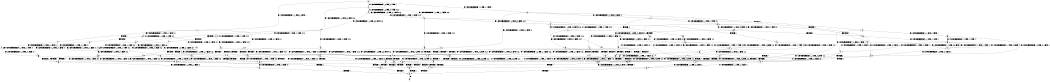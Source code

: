 digraph BCG {
size = "7, 10.5";
center = TRUE;
node [shape = circle];
0 [peripheries = 2];
0 -> 1 [label = "EX !1 !ATOMIC_EXCH_BRANCH (1, +1, TRUE, +0, 3, TRUE) !::"];
0 -> 2 [label = "EX !2 !ATOMIC_EXCH_BRANCH (1, +0, TRUE, +0, 1, TRUE) !::"];
0 -> 3 [label = "EX !0 !ATOMIC_EXCH_BRANCH (1, +1, TRUE, +1, 1, FALSE) !::"];
1 -> 4 [label = "TERMINATE !1"];
1 -> 5 [label = "EX !2 !ATOMIC_EXCH_BRANCH (1, +0, TRUE, +0, 1, FALSE) !:0:1:"];
1 -> 6 [label = "EX !0 !ATOMIC_EXCH_BRANCH (1, +1, TRUE, +1, 1, TRUE) !:0:1:"];
2 -> 7 [label = "EX !1 !ATOMIC_EXCH_BRANCH (1, +1, TRUE, +0, 3, TRUE) !:0:1:2:"];
2 -> 8 [label = "EX !0 !ATOMIC_EXCH_BRANCH (1, +1, TRUE, +1, 1, FALSE) !:0:1:2:"];
2 -> 9 [label = "EX !2 !ATOMIC_EXCH_BRANCH (1, +0, TRUE, +0, 1, TRUE) !:0:1:2:"];
3 -> 10 [label = "TERMINATE !0"];
3 -> 11 [label = "EX !1 !ATOMIC_EXCH_BRANCH (1, +1, TRUE, +0, 3, FALSE) !:0:"];
3 -> 12 [label = "EX !2 !ATOMIC_EXCH_BRANCH (1, +0, TRUE, +0, 1, FALSE) !:0:"];
4 -> 13 [label = "EX !2 !ATOMIC_EXCH_BRANCH (1, +0, TRUE, +0, 1, FALSE) !:0:"];
4 -> 14 [label = "EX !0 !ATOMIC_EXCH_BRANCH (1, +1, TRUE, +1, 1, TRUE) !:0:"];
5 -> 15 [label = "TERMINATE !1"];
5 -> 16 [label = "TERMINATE !2"];
5 -> 17 [label = "EX !0 !ATOMIC_EXCH_BRANCH (1, +1, TRUE, +1, 1, FALSE) !:0:1:2:"];
6 -> 18 [label = "TERMINATE !1"];
6 -> 19 [label = "EX !2 !ATOMIC_EXCH_BRANCH (1, +0, TRUE, +0, 1, FALSE) !:0:1:"];
6 -> 6 [label = "EX !0 !ATOMIC_EXCH_BRANCH (1, +1, TRUE, +1, 1, TRUE) !:0:1:"];
7 -> 20 [label = "TERMINATE !1"];
7 -> 21 [label = "EX !0 !ATOMIC_EXCH_BRANCH (1, +1, TRUE, +1, 1, TRUE) !:0:1:2:"];
7 -> 22 [label = "EX !2 !ATOMIC_EXCH_BRANCH (1, +0, TRUE, +0, 1, FALSE) !:0:1:2:"];
8 -> 23 [label = "TERMINATE !0"];
8 -> 24 [label = "EX !1 !ATOMIC_EXCH_BRANCH (1, +1, TRUE, +0, 3, FALSE) !:0:1:2:"];
8 -> 25 [label = "EX !2 !ATOMIC_EXCH_BRANCH (1, +0, TRUE, +0, 1, FALSE) !:0:1:2:"];
9 -> 7 [label = "EX !1 !ATOMIC_EXCH_BRANCH (1, +1, TRUE, +0, 3, TRUE) !:0:1:2:"];
9 -> 8 [label = "EX !0 !ATOMIC_EXCH_BRANCH (1, +1, TRUE, +1, 1, FALSE) !:0:1:2:"];
9 -> 9 [label = "EX !2 !ATOMIC_EXCH_BRANCH (1, +0, TRUE, +0, 1, TRUE) !:0:1:2:"];
10 -> 26 [label = "EX !1 !ATOMIC_EXCH_BRANCH (1, +1, TRUE, +0, 3, FALSE) !::"];
10 -> 27 [label = "EX !2 !ATOMIC_EXCH_BRANCH (1, +0, TRUE, +0, 1, FALSE) !::"];
11 -> 28 [label = "TERMINATE !0"];
11 -> 29 [label = "EX !2 !ATOMIC_EXCH_BRANCH (1, +0, TRUE, +0, 1, FALSE) !:0:1:"];
11 -> 30 [label = "EX !1 !ATOMIC_EXCH_BRANCH (1, +1, TRUE, +1, 1, TRUE) !:0:1:"];
12 -> 31 [label = "TERMINATE !2"];
12 -> 32 [label = "TERMINATE !0"];
12 -> 17 [label = "EX !1 !ATOMIC_EXCH_BRANCH (1, +1, TRUE, +0, 3, TRUE) !:0:1:2:"];
13 -> 33 [label = "TERMINATE !2"];
13 -> 34 [label = "EX !0 !ATOMIC_EXCH_BRANCH (1, +1, TRUE, +1, 1, FALSE) !:0:2:"];
14 -> 35 [label = "EX !2 !ATOMIC_EXCH_BRANCH (1, +0, TRUE, +0, 1, FALSE) !:0:"];
14 -> 14 [label = "EX !0 !ATOMIC_EXCH_BRANCH (1, +1, TRUE, +1, 1, TRUE) !:0:"];
15 -> 33 [label = "TERMINATE !2"];
15 -> 34 [label = "EX !0 !ATOMIC_EXCH_BRANCH (1, +1, TRUE, +1, 1, FALSE) !:0:2:"];
16 -> 33 [label = "TERMINATE !1"];
16 -> 36 [label = "EX !0 !ATOMIC_EXCH_BRANCH (1, +1, TRUE, +1, 1, FALSE) !:0:1:"];
17 -> 37 [label = "TERMINATE !1"];
17 -> 38 [label = "TERMINATE !2"];
17 -> 39 [label = "TERMINATE !0"];
18 -> 35 [label = "EX !2 !ATOMIC_EXCH_BRANCH (1, +0, TRUE, +0, 1, FALSE) !:0:"];
18 -> 14 [label = "EX !0 !ATOMIC_EXCH_BRANCH (1, +1, TRUE, +1, 1, TRUE) !:0:"];
19 -> 40 [label = "TERMINATE !1"];
19 -> 41 [label = "TERMINATE !2"];
19 -> 17 [label = "EX !0 !ATOMIC_EXCH_BRANCH (1, +1, TRUE, +1, 1, FALSE) !:0:1:2:"];
20 -> 42 [label = "EX !0 !ATOMIC_EXCH_BRANCH (1, +1, TRUE, +1, 1, TRUE) !:0:2:"];
20 -> 43 [label = "EX !2 !ATOMIC_EXCH_BRANCH (1, +0, TRUE, +0, 1, FALSE) !:0:2:"];
21 -> 44 [label = "TERMINATE !1"];
21 -> 45 [label = "EX !2 !ATOMIC_EXCH_BRANCH (1, +0, TRUE, +0, 1, FALSE) !:0:1:2:"];
21 -> 21 [label = "EX !0 !ATOMIC_EXCH_BRANCH (1, +1, TRUE, +1, 1, TRUE) !:0:1:2:"];
22 -> 15 [label = "TERMINATE !1"];
22 -> 16 [label = "TERMINATE !2"];
22 -> 17 [label = "EX !0 !ATOMIC_EXCH_BRANCH (1, +1, TRUE, +1, 1, FALSE) !:0:1:2:"];
23 -> 46 [label = "EX !1 !ATOMIC_EXCH_BRANCH (1, +1, TRUE, +0, 3, FALSE) !:1:2:"];
23 -> 47 [label = "EX !2 !ATOMIC_EXCH_BRANCH (1, +0, TRUE, +0, 1, FALSE) !:1:2:"];
24 -> 48 [label = "TERMINATE !0"];
24 -> 49 [label = "EX !2 !ATOMIC_EXCH_BRANCH (1, +0, TRUE, +0, 1, FALSE) !:0:1:2:"];
24 -> 50 [label = "EX !1 !ATOMIC_EXCH_BRANCH (1, +1, TRUE, +1, 1, TRUE) !:0:1:2:"];
25 -> 31 [label = "TERMINATE !2"];
25 -> 32 [label = "TERMINATE !0"];
25 -> 17 [label = "EX !1 !ATOMIC_EXCH_BRANCH (1, +1, TRUE, +0, 3, TRUE) !:0:1:2:"];
26 -> 51 [label = "EX !2 !ATOMIC_EXCH_BRANCH (1, +0, TRUE, +0, 1, FALSE) !:1:"];
26 -> 52 [label = "EX !1 !ATOMIC_EXCH_BRANCH (1, +1, TRUE, +1, 1, TRUE) !:1:"];
27 -> 53 [label = "TERMINATE !2"];
27 -> 54 [label = "EX !1 !ATOMIC_EXCH_BRANCH (1, +1, TRUE, +0, 3, TRUE) !:1:2:"];
28 -> 51 [label = "EX !2 !ATOMIC_EXCH_BRANCH (1, +0, TRUE, +0, 1, FALSE) !:1:"];
28 -> 52 [label = "EX !1 !ATOMIC_EXCH_BRANCH (1, +1, TRUE, +1, 1, TRUE) !:1:"];
29 -> 55 [label = "TERMINATE !2"];
29 -> 56 [label = "TERMINATE !0"];
29 -> 17 [label = "EX !1 !ATOMIC_EXCH_BRANCH (1, +1, TRUE, +1, 1, FALSE) !:0:1:2:"];
30 -> 57 [label = "TERMINATE !0"];
30 -> 58 [label = "EX !2 !ATOMIC_EXCH_BRANCH (1, +0, TRUE, +0, 1, FALSE) !:0:1:"];
30 -> 59 [label = "EX !1 !ATOMIC_EXCH_BRANCH (1, +1, TRUE, +0, 3, FALSE) !:0:1:"];
31 -> 53 [label = "TERMINATE !0"];
31 -> 36 [label = "EX !1 !ATOMIC_EXCH_BRANCH (1, +1, TRUE, +0, 3, TRUE) !:0:1:"];
32 -> 53 [label = "TERMINATE !2"];
32 -> 54 [label = "EX !1 !ATOMIC_EXCH_BRANCH (1, +1, TRUE, +0, 3, TRUE) !:1:2:"];
33 -> 60 [label = "EX !0 !ATOMIC_EXCH_BRANCH (1, +1, TRUE, +1, 1, FALSE) !:0:"];
34 -> 61 [label = "TERMINATE !2"];
34 -> 62 [label = "TERMINATE !0"];
35 -> 63 [label = "TERMINATE !2"];
35 -> 34 [label = "EX !0 !ATOMIC_EXCH_BRANCH (1, +1, TRUE, +1, 1, FALSE) !:0:2:"];
36 -> 61 [label = "TERMINATE !1"];
36 -> 64 [label = "TERMINATE !0"];
37 -> 61 [label = "TERMINATE !2"];
37 -> 62 [label = "TERMINATE !0"];
38 -> 61 [label = "TERMINATE !1"];
38 -> 64 [label = "TERMINATE !0"];
39 -> 62 [label = "TERMINATE !1"];
39 -> 64 [label = "TERMINATE !2"];
40 -> 63 [label = "TERMINATE !2"];
40 -> 34 [label = "EX !0 !ATOMIC_EXCH_BRANCH (1, +1, TRUE, +1, 1, FALSE) !:0:2:"];
41 -> 63 [label = "TERMINATE !1"];
41 -> 36 [label = "EX !0 !ATOMIC_EXCH_BRANCH (1, +1, TRUE, +1, 1, FALSE) !:0:1:"];
42 -> 65 [label = "EX !2 !ATOMIC_EXCH_BRANCH (1, +0, TRUE, +0, 1, FALSE) !:0:2:"];
42 -> 42 [label = "EX !0 !ATOMIC_EXCH_BRANCH (1, +1, TRUE, +1, 1, TRUE) !:0:2:"];
43 -> 33 [label = "TERMINATE !2"];
43 -> 34 [label = "EX !0 !ATOMIC_EXCH_BRANCH (1, +1, TRUE, +1, 1, FALSE) !:0:2:"];
44 -> 65 [label = "EX !2 !ATOMIC_EXCH_BRANCH (1, +0, TRUE, +0, 1, FALSE) !:0:2:"];
44 -> 42 [label = "EX !0 !ATOMIC_EXCH_BRANCH (1, +1, TRUE, +1, 1, TRUE) !:0:2:"];
45 -> 40 [label = "TERMINATE !1"];
45 -> 41 [label = "TERMINATE !2"];
45 -> 17 [label = "EX !0 !ATOMIC_EXCH_BRANCH (1, +1, TRUE, +1, 1, FALSE) !:0:1:2:"];
46 -> 66 [label = "EX !2 !ATOMIC_EXCH_BRANCH (1, +0, TRUE, +0, 1, FALSE) !:1:2:"];
46 -> 67 [label = "EX !1 !ATOMIC_EXCH_BRANCH (1, +1, TRUE, +1, 1, TRUE) !:1:2:"];
47 -> 53 [label = "TERMINATE !2"];
47 -> 54 [label = "EX !1 !ATOMIC_EXCH_BRANCH (1, +1, TRUE, +0, 3, TRUE) !:1:2:"];
48 -> 66 [label = "EX !2 !ATOMIC_EXCH_BRANCH (1, +0, TRUE, +0, 1, FALSE) !:1:2:"];
48 -> 67 [label = "EX !1 !ATOMIC_EXCH_BRANCH (1, +1, TRUE, +1, 1, TRUE) !:1:2:"];
49 -> 55 [label = "TERMINATE !2"];
49 -> 56 [label = "TERMINATE !0"];
49 -> 17 [label = "EX !1 !ATOMIC_EXCH_BRANCH (1, +1, TRUE, +1, 1, FALSE) !:0:1:2:"];
50 -> 68 [label = "TERMINATE !0"];
50 -> 69 [label = "EX !2 !ATOMIC_EXCH_BRANCH (1, +0, TRUE, +0, 1, FALSE) !:0:1:2:"];
50 -> 24 [label = "EX !1 !ATOMIC_EXCH_BRANCH (1, +1, TRUE, +0, 3, FALSE) !:0:1:2:"];
51 -> 70 [label = "TERMINATE !2"];
51 -> 54 [label = "EX !1 !ATOMIC_EXCH_BRANCH (1, +1, TRUE, +1, 1, FALSE) !:1:2:"];
52 -> 71 [label = "EX !2 !ATOMIC_EXCH_BRANCH (1, +0, TRUE, +0, 1, FALSE) !:1:"];
52 -> 72 [label = "EX !1 !ATOMIC_EXCH_BRANCH (1, +1, TRUE, +0, 3, FALSE) !:1:"];
53 -> 73 [label = "EX !1 !ATOMIC_EXCH_BRANCH (1, +1, TRUE, +0, 3, TRUE) !:1:"];
54 -> 62 [label = "TERMINATE !1"];
54 -> 64 [label = "TERMINATE !2"];
55 -> 70 [label = "TERMINATE !0"];
55 -> 36 [label = "EX !1 !ATOMIC_EXCH_BRANCH (1, +1, TRUE, +1, 1, FALSE) !:0:1:"];
56 -> 70 [label = "TERMINATE !2"];
56 -> 54 [label = "EX !1 !ATOMIC_EXCH_BRANCH (1, +1, TRUE, +1, 1, FALSE) !:1:2:"];
57 -> 71 [label = "EX !2 !ATOMIC_EXCH_BRANCH (1, +0, TRUE, +0, 1, FALSE) !:1:"];
57 -> 72 [label = "EX !1 !ATOMIC_EXCH_BRANCH (1, +1, TRUE, +0, 3, FALSE) !:1:"];
58 -> 74 [label = "TERMINATE !2"];
58 -> 75 [label = "TERMINATE !0"];
58 -> 17 [label = "EX !1 !ATOMIC_EXCH_BRANCH (1, +1, TRUE, +0, 3, TRUE) !:0:1:2:"];
59 -> 28 [label = "TERMINATE !0"];
59 -> 29 [label = "EX !2 !ATOMIC_EXCH_BRANCH (1, +0, TRUE, +0, 1, FALSE) !:0:1:"];
59 -> 30 [label = "EX !1 !ATOMIC_EXCH_BRANCH (1, +1, TRUE, +1, 1, TRUE) !:0:1:"];
60 -> 76 [label = "TERMINATE !0"];
61 -> 76 [label = "TERMINATE !0"];
62 -> 76 [label = "TERMINATE !2"];
63 -> 60 [label = "EX !0 !ATOMIC_EXCH_BRANCH (1, +1, TRUE, +1, 1, FALSE) !:0:"];
64 -> 76 [label = "TERMINATE !1"];
65 -> 63 [label = "TERMINATE !2"];
65 -> 34 [label = "EX !0 !ATOMIC_EXCH_BRANCH (1, +1, TRUE, +1, 1, FALSE) !:0:2:"];
66 -> 70 [label = "TERMINATE !2"];
66 -> 54 [label = "EX !1 !ATOMIC_EXCH_BRANCH (1, +1, TRUE, +1, 1, FALSE) !:1:2:"];
67 -> 77 [label = "EX !2 !ATOMIC_EXCH_BRANCH (1, +0, TRUE, +0, 1, FALSE) !:1:2:"];
67 -> 46 [label = "EX !1 !ATOMIC_EXCH_BRANCH (1, +1, TRUE, +0, 3, FALSE) !:1:2:"];
68 -> 77 [label = "EX !2 !ATOMIC_EXCH_BRANCH (1, +0, TRUE, +0, 1, FALSE) !:1:2:"];
68 -> 46 [label = "EX !1 !ATOMIC_EXCH_BRANCH (1, +1, TRUE, +0, 3, FALSE) !:1:2:"];
69 -> 74 [label = "TERMINATE !2"];
69 -> 75 [label = "TERMINATE !0"];
69 -> 17 [label = "EX !1 !ATOMIC_EXCH_BRANCH (1, +1, TRUE, +0, 3, TRUE) !:0:1:2:"];
70 -> 73 [label = "EX !1 !ATOMIC_EXCH_BRANCH (1, +1, TRUE, +1, 1, FALSE) !:1:"];
71 -> 78 [label = "TERMINATE !2"];
71 -> 54 [label = "EX !1 !ATOMIC_EXCH_BRANCH (1, +1, TRUE, +0, 3, TRUE) !:1:2:"];
72 -> 51 [label = "EX !2 !ATOMIC_EXCH_BRANCH (1, +0, TRUE, +0, 1, FALSE) !:1:"];
72 -> 52 [label = "EX !1 !ATOMIC_EXCH_BRANCH (1, +1, TRUE, +1, 1, TRUE) !:1:"];
73 -> 76 [label = "TERMINATE !1"];
74 -> 78 [label = "TERMINATE !0"];
74 -> 36 [label = "EX !1 !ATOMIC_EXCH_BRANCH (1, +1, TRUE, +0, 3, TRUE) !:0:1:"];
75 -> 78 [label = "TERMINATE !2"];
75 -> 54 [label = "EX !1 !ATOMIC_EXCH_BRANCH (1, +1, TRUE, +0, 3, TRUE) !:1:2:"];
76 -> 79 [label = "exit"];
77 -> 78 [label = "TERMINATE !2"];
77 -> 54 [label = "EX !1 !ATOMIC_EXCH_BRANCH (1, +1, TRUE, +0, 3, TRUE) !:1:2:"];
78 -> 73 [label = "EX !1 !ATOMIC_EXCH_BRANCH (1, +1, TRUE, +0, 3, TRUE) !:1:"];
}
